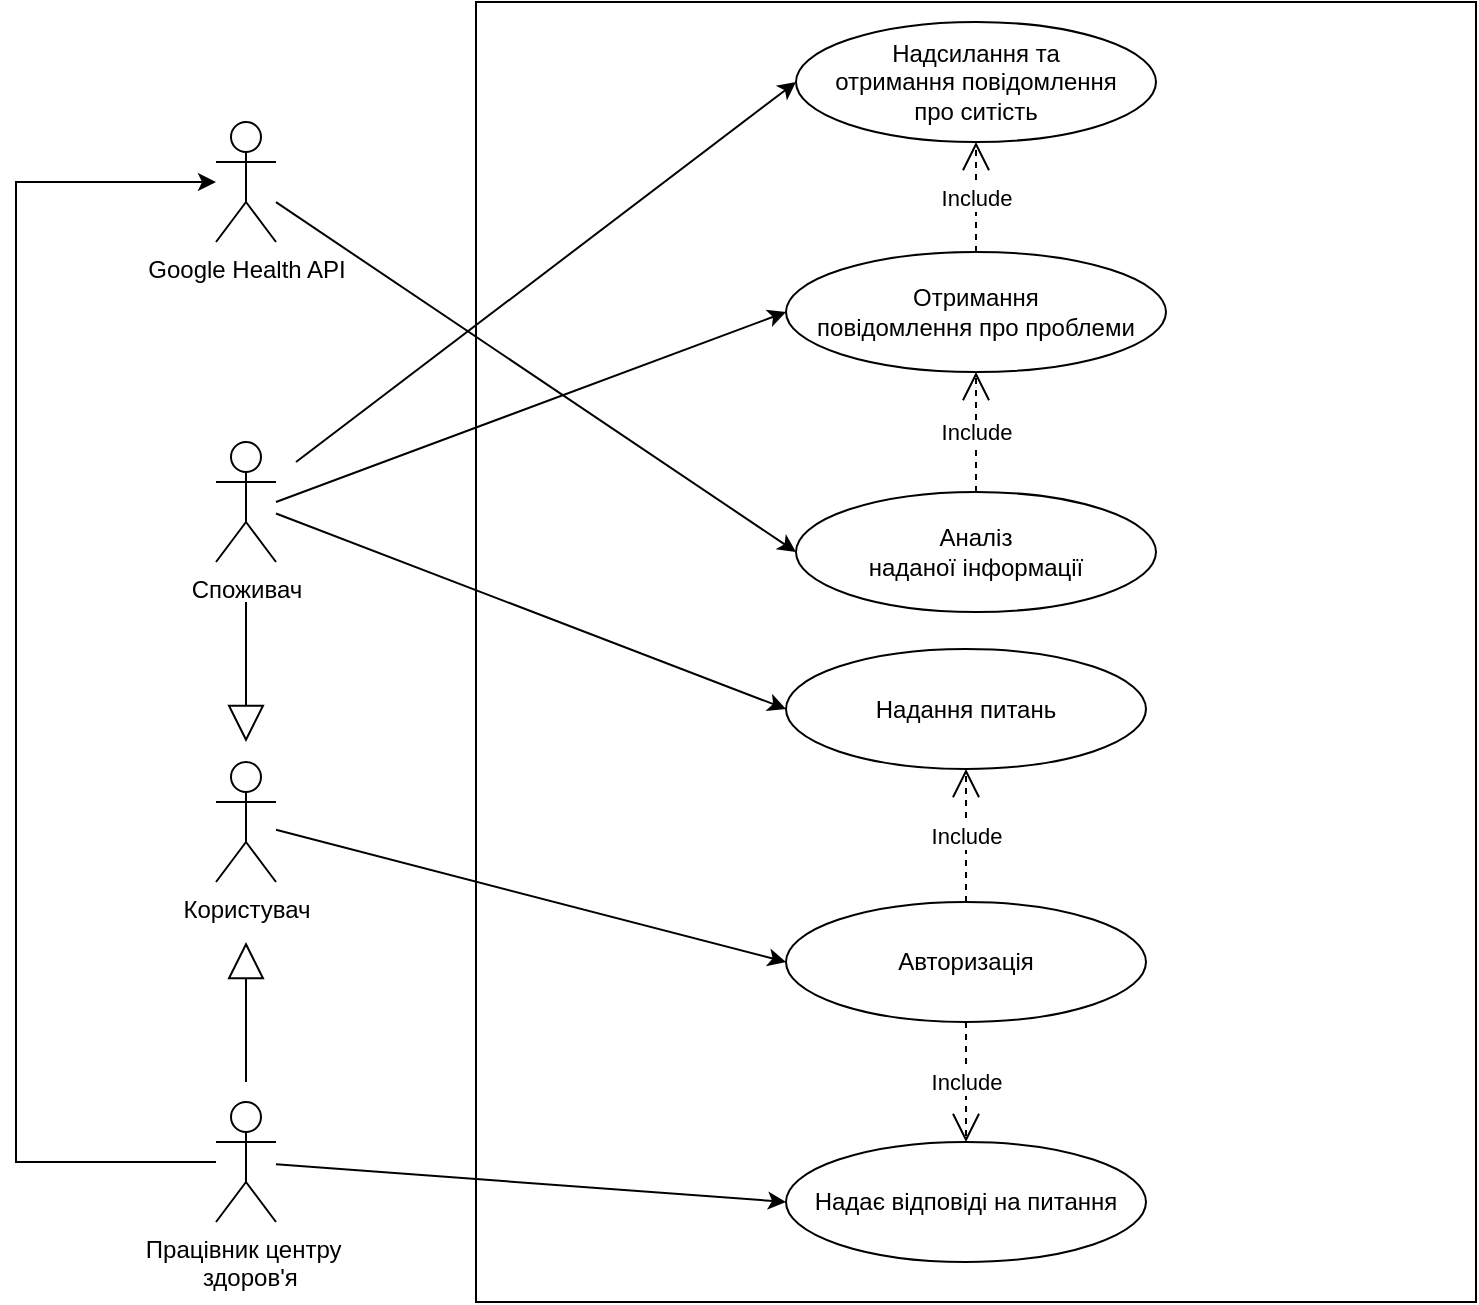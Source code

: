 <mxfile version="21.8.0" type="device">
  <diagram name="Страница — 1" id="GhVxuQcRyr4QLg4CjkYg">
    <mxGraphModel dx="1793" dy="876" grid="1" gridSize="10" guides="1" tooltips="1" connect="1" arrows="1" fold="1" page="1" pageScale="1" pageWidth="1169" pageHeight="827" math="0" shadow="0">
      <root>
        <mxCell id="0" />
        <mxCell id="1" parent="0" />
        <mxCell id="v5agYToH5Nl5yKblKVHG-28" value="&lt;div&gt;Google Health API&lt;/div&gt;" style="shape=umlActor;verticalLabelPosition=bottom;verticalAlign=top;html=1;outlineConnect=0;" vertex="1" parent="1">
          <mxGeometry x="1080" y="120" width="30" height="60" as="geometry" />
        </mxCell>
        <mxCell id="v5agYToH5Nl5yKblKVHG-29" value="&lt;div&gt;Працівник центру&amp;nbsp;&lt;/div&gt;&lt;div&gt;&amp;nbsp;здоров&#39;я&lt;/div&gt;" style="shape=umlActor;verticalLabelPosition=bottom;verticalAlign=top;html=1;outlineConnect=0;" vertex="1" parent="1">
          <mxGeometry x="1080" y="610" width="30" height="60" as="geometry" />
        </mxCell>
        <mxCell id="v5agYToH5Nl5yKblKVHG-30" value="Користувач" style="shape=umlActor;verticalLabelPosition=bottom;verticalAlign=top;html=1;outlineConnect=0;" vertex="1" parent="1">
          <mxGeometry x="1080" y="440" width="30" height="60" as="geometry" />
        </mxCell>
        <mxCell id="v5agYToH5Nl5yKblKVHG-31" value="Споживач" style="shape=umlActor;verticalLabelPosition=bottom;verticalAlign=top;html=1;outlineConnect=0;" vertex="1" parent="1">
          <mxGeometry x="1080" y="280" width="30" height="60" as="geometry" />
        </mxCell>
        <mxCell id="v5agYToH5Nl5yKblKVHG-33" value="" style="rounded=0;whiteSpace=wrap;html=1;fillColor=none;" vertex="1" parent="1">
          <mxGeometry x="1210" y="60" width="500" height="650" as="geometry" />
        </mxCell>
        <mxCell id="v5agYToH5Nl5yKblKVHG-35" value="Авторизація" style="ellipse;whiteSpace=wrap;html=1;" vertex="1" parent="1">
          <mxGeometry x="1365" y="510" width="180" height="60" as="geometry" />
        </mxCell>
        <mxCell id="v5agYToH5Nl5yKblKVHG-36" value="" style="endArrow=classic;html=1;rounded=0;entryX=0;entryY=0.5;entryDx=0;entryDy=0;" edge="1" parent="1" source="v5agYToH5Nl5yKblKVHG-30" target="v5agYToH5Nl5yKblKVHG-35">
          <mxGeometry width="50" height="50" relative="1" as="geometry">
            <mxPoint x="250" y="470" as="sourcePoint" />
            <mxPoint x="360" y="540" as="targetPoint" />
          </mxGeometry>
        </mxCell>
        <mxCell id="v5agYToH5Nl5yKblKVHG-37" value="Надає відповіді на питання" style="ellipse;whiteSpace=wrap;html=1;" vertex="1" parent="1">
          <mxGeometry x="1365" y="630" width="180" height="60" as="geometry" />
        </mxCell>
        <mxCell id="v5agYToH5Nl5yKblKVHG-38" value="&lt;div&gt;Надання питань &lt;br&gt;&lt;/div&gt;" style="ellipse;whiteSpace=wrap;html=1;" vertex="1" parent="1">
          <mxGeometry x="1365" y="383.5" width="180" height="60" as="geometry" />
        </mxCell>
        <mxCell id="v5agYToH5Nl5yKblKVHG-39" value="" style="endArrow=classic;html=1;rounded=0;entryX=0;entryY=0.5;entryDx=0;entryDy=0;" edge="1" parent="1" source="v5agYToH5Nl5yKblKVHG-31" target="v5agYToH5Nl5yKblKVHG-38">
          <mxGeometry width="50" height="50" relative="1" as="geometry">
            <mxPoint x="1120" y="458" as="sourcePoint" />
            <mxPoint x="1380" y="520" as="targetPoint" />
          </mxGeometry>
        </mxCell>
        <mxCell id="v5agYToH5Nl5yKblKVHG-40" value="" style="endArrow=classic;html=1;rounded=0;entryX=0;entryY=0.5;entryDx=0;entryDy=0;" edge="1" parent="1" source="v5agYToH5Nl5yKblKVHG-29" target="v5agYToH5Nl5yKblKVHG-37">
          <mxGeometry width="50" height="50" relative="1" as="geometry">
            <mxPoint x="1130" y="468" as="sourcePoint" />
            <mxPoint x="1390" y="530" as="targetPoint" />
          </mxGeometry>
        </mxCell>
        <mxCell id="v5agYToH5Nl5yKblKVHG-41" value="Аналіз&lt;br&gt;наданої інформації" style="ellipse;whiteSpace=wrap;html=1;" vertex="1" parent="1">
          <mxGeometry x="1370" y="305" width="180" height="60" as="geometry" />
        </mxCell>
        <mxCell id="v5agYToH5Nl5yKblKVHG-42" value="Отримання&lt;br&gt;повідомлення про проблеми" style="ellipse;whiteSpace=wrap;html=1;" vertex="1" parent="1">
          <mxGeometry x="1365" y="185" width="190" height="60" as="geometry" />
        </mxCell>
        <mxCell id="v5agYToH5Nl5yKblKVHG-43" value="Надсилання та&lt;br&gt;отримання повідомлення&lt;br&gt;про ситість " style="ellipse;whiteSpace=wrap;html=1;" vertex="1" parent="1">
          <mxGeometry x="1370" y="70" width="180" height="60" as="geometry" />
        </mxCell>
        <mxCell id="v5agYToH5Nl5yKblKVHG-44" value="" style="endArrow=classic;html=1;rounded=0;entryX=0;entryY=0.5;entryDx=0;entryDy=0;" edge="1" parent="1" source="v5agYToH5Nl5yKblKVHG-28" target="v5agYToH5Nl5yKblKVHG-41">
          <mxGeometry width="50" height="50" relative="1" as="geometry">
            <mxPoint x="1120" y="302" as="sourcePoint" />
            <mxPoint x="1380" y="424" as="targetPoint" />
          </mxGeometry>
        </mxCell>
        <mxCell id="v5agYToH5Nl5yKblKVHG-46" value="" style="endArrow=classic;html=1;rounded=0;entryX=0;entryY=0.5;entryDx=0;entryDy=0;" edge="1" parent="1" target="v5agYToH5Nl5yKblKVHG-42">
          <mxGeometry width="50" height="50" relative="1" as="geometry">
            <mxPoint x="1110" y="310" as="sourcePoint" />
            <mxPoint x="1390" y="520" as="targetPoint" />
          </mxGeometry>
        </mxCell>
        <mxCell id="v5agYToH5Nl5yKblKVHG-47" value="" style="endArrow=classic;html=1;rounded=0;entryX=0;entryY=0.5;entryDx=0;entryDy=0;" edge="1" parent="1" target="v5agYToH5Nl5yKblKVHG-43">
          <mxGeometry width="50" height="50" relative="1" as="geometry">
            <mxPoint x="1120" y="290" as="sourcePoint" />
            <mxPoint x="1400" y="530" as="targetPoint" />
          </mxGeometry>
        </mxCell>
        <mxCell id="v5agYToH5Nl5yKblKVHG-48" value="" style="endArrow=classic;html=1;rounded=0;" edge="1" parent="1" source="v5agYToH5Nl5yKblKVHG-29" target="v5agYToH5Nl5yKblKVHG-28">
          <mxGeometry width="50" height="50" relative="1" as="geometry">
            <mxPoint x="1140" y="483" as="sourcePoint" />
            <mxPoint x="1410" y="540" as="targetPoint" />
            <Array as="points">
              <mxPoint x="980" y="640" />
              <mxPoint x="980" y="450" />
              <mxPoint x="980" y="350" />
              <mxPoint x="980" y="150" />
            </Array>
          </mxGeometry>
        </mxCell>
        <mxCell id="v5agYToH5Nl5yKblKVHG-49" value="" style="endArrow=block;endSize=16;endFill=0;html=1;rounded=0;" edge="1" parent="1">
          <mxGeometry x="0.006" width="160" relative="1" as="geometry">
            <mxPoint x="1095" y="360" as="sourcePoint" />
            <mxPoint x="1095" y="430" as="targetPoint" />
            <mxPoint as="offset" />
          </mxGeometry>
        </mxCell>
        <mxCell id="v5agYToH5Nl5yKblKVHG-50" value="" style="endArrow=block;endSize=16;endFill=0;html=1;rounded=0;" edge="1" parent="1">
          <mxGeometry x="0.006" width="160" relative="1" as="geometry">
            <mxPoint x="1095" y="600" as="sourcePoint" />
            <mxPoint x="1095" y="530" as="targetPoint" />
            <mxPoint as="offset" />
          </mxGeometry>
        </mxCell>
        <mxCell id="v5agYToH5Nl5yKblKVHG-54" value="Include" style="endArrow=open;endSize=12;dashed=1;html=1;rounded=0;entryX=0.5;entryY=1;entryDx=0;entryDy=0;exitX=0.5;exitY=0;exitDx=0;exitDy=0;" edge="1" parent="1" source="v5agYToH5Nl5yKblKVHG-35" target="v5agYToH5Nl5yKblKVHG-38">
          <mxGeometry x="0.011" width="160" relative="1" as="geometry">
            <mxPoint x="1310" y="370" as="sourcePoint" />
            <mxPoint x="1470" y="370" as="targetPoint" />
            <mxPoint as="offset" />
          </mxGeometry>
        </mxCell>
        <mxCell id="v5agYToH5Nl5yKblKVHG-55" value="&lt;div&gt;Include&lt;/div&gt;" style="endArrow=open;endSize=12;dashed=1;html=1;rounded=0;entryX=0.5;entryY=0;entryDx=0;entryDy=0;exitX=0.5;exitY=1;exitDx=0;exitDy=0;" edge="1" parent="1" source="v5agYToH5Nl5yKblKVHG-35" target="v5agYToH5Nl5yKblKVHG-37">
          <mxGeometry width="160" relative="1" as="geometry">
            <mxPoint x="1330" y="370" as="sourcePoint" />
            <mxPoint x="1490" y="370" as="targetPoint" />
          </mxGeometry>
        </mxCell>
        <mxCell id="v5agYToH5Nl5yKblKVHG-56" value="Include" style="endArrow=open;endSize=12;dashed=1;html=1;rounded=0;entryX=0.5;entryY=1;entryDx=0;entryDy=0;exitX=0.5;exitY=0;exitDx=0;exitDy=0;" edge="1" parent="1" source="v5agYToH5Nl5yKblKVHG-41" target="v5agYToH5Nl5yKblKVHG-42">
          <mxGeometry width="160" relative="1" as="geometry">
            <mxPoint x="1500" y="370" as="sourcePoint" />
            <mxPoint x="1660" y="370" as="targetPoint" />
          </mxGeometry>
        </mxCell>
        <mxCell id="v5agYToH5Nl5yKblKVHG-57" value="Include" style="endArrow=open;endSize=12;dashed=1;html=1;rounded=0;entryX=0.5;entryY=1;entryDx=0;entryDy=0;exitX=0.5;exitY=0;exitDx=0;exitDy=0;" edge="1" parent="1" source="v5agYToH5Nl5yKblKVHG-42" target="v5agYToH5Nl5yKblKVHG-43">
          <mxGeometry width="160" relative="1" as="geometry">
            <mxPoint x="1500" y="370" as="sourcePoint" />
            <mxPoint x="1660" y="370" as="targetPoint" />
          </mxGeometry>
        </mxCell>
      </root>
    </mxGraphModel>
  </diagram>
</mxfile>

